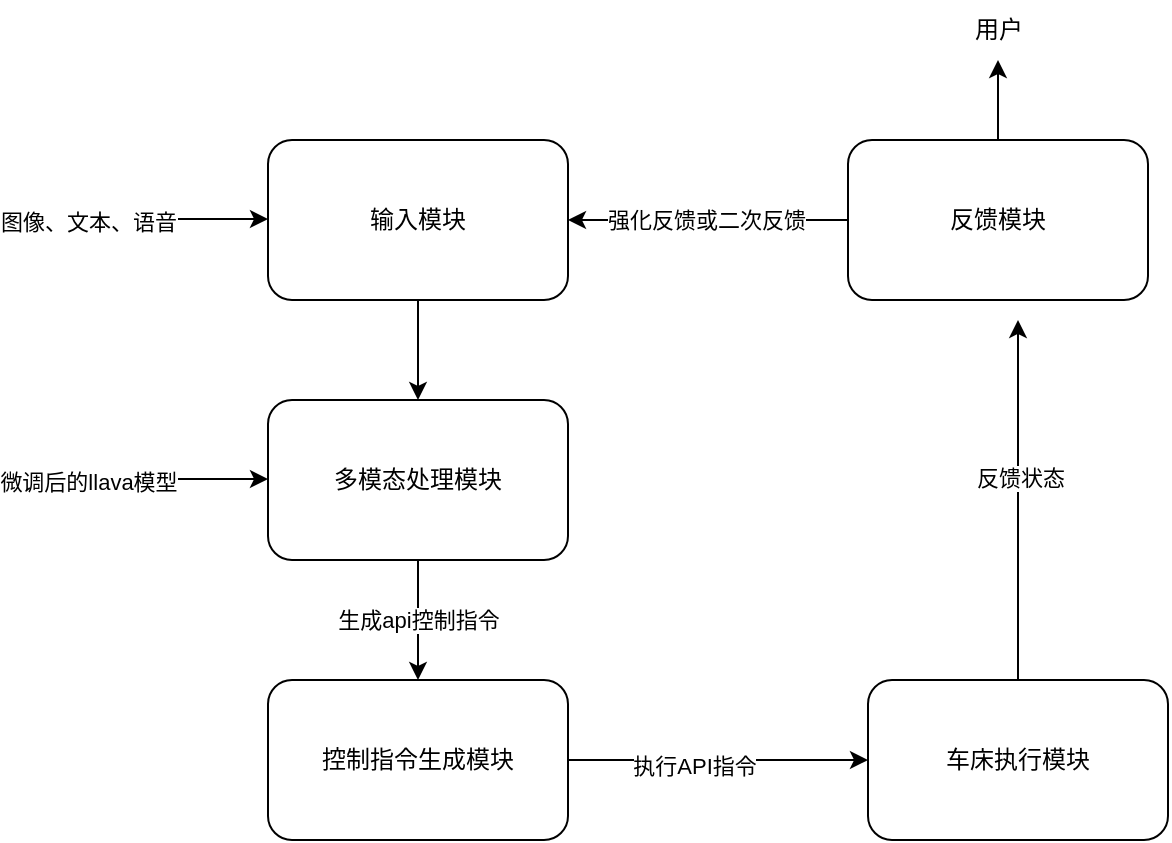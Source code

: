 <mxfile version="24.7.17">
  <diagram name="第 1 页" id="kxw3Q4vrvqqLlg5HcAQ6">
    <mxGraphModel dx="984" dy="659" grid="1" gridSize="10" guides="1" tooltips="1" connect="1" arrows="1" fold="1" page="1" pageScale="1" pageWidth="827" pageHeight="1169" math="0" shadow="0">
      <root>
        <mxCell id="0" />
        <mxCell id="1" parent="0" />
        <mxCell id="zSnTwhz2m5YpEGrpufgq-8" value="" style="edgeStyle=orthogonalEdgeStyle;rounded=0;orthogonalLoop=1;jettySize=auto;html=1;" edge="1" parent="1" source="zSnTwhz2m5YpEGrpufgq-1" target="zSnTwhz2m5YpEGrpufgq-5">
          <mxGeometry relative="1" as="geometry" />
        </mxCell>
        <mxCell id="zSnTwhz2m5YpEGrpufgq-1" value="输入模块" style="rounded=1;whiteSpace=wrap;html=1;" vertex="1" parent="1">
          <mxGeometry x="170" y="120" width="150" height="80" as="geometry" />
        </mxCell>
        <mxCell id="zSnTwhz2m5YpEGrpufgq-13" value="" style="edgeStyle=orthogonalEdgeStyle;rounded=0;orthogonalLoop=1;jettySize=auto;html=1;entryX=0;entryY=0.5;entryDx=0;entryDy=0;" edge="1" parent="1" source="zSnTwhz2m5YpEGrpufgq-2" target="zSnTwhz2m5YpEGrpufgq-3">
          <mxGeometry relative="1" as="geometry">
            <mxPoint x="435" y="430" as="targetPoint" />
          </mxGeometry>
        </mxCell>
        <mxCell id="zSnTwhz2m5YpEGrpufgq-14" value="执行API指令" style="edgeLabel;html=1;align=center;verticalAlign=middle;resizable=0;points=[];" vertex="1" connectable="0" parent="zSnTwhz2m5YpEGrpufgq-13">
          <mxGeometry x="-0.16" y="-3" relative="1" as="geometry">
            <mxPoint as="offset" />
          </mxGeometry>
        </mxCell>
        <mxCell id="zSnTwhz2m5YpEGrpufgq-2" value="控制指令生成模块" style="rounded=1;whiteSpace=wrap;html=1;" vertex="1" parent="1">
          <mxGeometry x="170" y="390" width="150" height="80" as="geometry" />
        </mxCell>
        <mxCell id="zSnTwhz2m5YpEGrpufgq-16" value="" style="edgeStyle=orthogonalEdgeStyle;rounded=0;orthogonalLoop=1;jettySize=auto;html=1;" edge="1" parent="1" source="zSnTwhz2m5YpEGrpufgq-3">
          <mxGeometry relative="1" as="geometry">
            <mxPoint x="545" y="210" as="targetPoint" />
          </mxGeometry>
        </mxCell>
        <mxCell id="zSnTwhz2m5YpEGrpufgq-17" value="反馈状态" style="edgeLabel;html=1;align=center;verticalAlign=middle;resizable=0;points=[];" vertex="1" connectable="0" parent="zSnTwhz2m5YpEGrpufgq-16">
          <mxGeometry x="0.13" relative="1" as="geometry">
            <mxPoint as="offset" />
          </mxGeometry>
        </mxCell>
        <mxCell id="zSnTwhz2m5YpEGrpufgq-3" value="车床执行模块" style="rounded=1;whiteSpace=wrap;html=1;" vertex="1" parent="1">
          <mxGeometry x="470" y="390" width="150" height="80" as="geometry" />
        </mxCell>
        <mxCell id="zSnTwhz2m5YpEGrpufgq-18" style="edgeStyle=orthogonalEdgeStyle;rounded=0;orthogonalLoop=1;jettySize=auto;html=1;exitX=0;exitY=0.5;exitDx=0;exitDy=0;entryX=1;entryY=0.5;entryDx=0;entryDy=0;" edge="1" parent="1" source="zSnTwhz2m5YpEGrpufgq-4" target="zSnTwhz2m5YpEGrpufgq-1">
          <mxGeometry relative="1" as="geometry" />
        </mxCell>
        <mxCell id="zSnTwhz2m5YpEGrpufgq-19" value="强化反馈或二次反馈" style="edgeLabel;html=1;align=center;verticalAlign=middle;resizable=0;points=[];" vertex="1" connectable="0" parent="zSnTwhz2m5YpEGrpufgq-18">
          <mxGeometry x="0.014" relative="1" as="geometry">
            <mxPoint as="offset" />
          </mxGeometry>
        </mxCell>
        <mxCell id="zSnTwhz2m5YpEGrpufgq-20" style="edgeStyle=orthogonalEdgeStyle;rounded=0;orthogonalLoop=1;jettySize=auto;html=1;" edge="1" parent="1" source="zSnTwhz2m5YpEGrpufgq-4">
          <mxGeometry relative="1" as="geometry">
            <mxPoint x="535" y="80" as="targetPoint" />
          </mxGeometry>
        </mxCell>
        <mxCell id="zSnTwhz2m5YpEGrpufgq-4" value="反馈模块" style="rounded=1;whiteSpace=wrap;html=1;" vertex="1" parent="1">
          <mxGeometry x="460" y="120" width="150" height="80" as="geometry" />
        </mxCell>
        <mxCell id="zSnTwhz2m5YpEGrpufgq-11" value="生成api控制指令" style="edgeStyle=orthogonalEdgeStyle;rounded=0;orthogonalLoop=1;jettySize=auto;html=1;" edge="1" parent="1" source="zSnTwhz2m5YpEGrpufgq-5" target="zSnTwhz2m5YpEGrpufgq-2">
          <mxGeometry relative="1" as="geometry" />
        </mxCell>
        <mxCell id="zSnTwhz2m5YpEGrpufgq-5" value="多模态处理模块" style="rounded=1;whiteSpace=wrap;html=1;" vertex="1" parent="1">
          <mxGeometry x="170" y="250" width="150" height="80" as="geometry" />
        </mxCell>
        <mxCell id="zSnTwhz2m5YpEGrpufgq-6" value="" style="endArrow=classic;html=1;rounded=0;" edge="1" parent="1">
          <mxGeometry width="50" height="50" relative="1" as="geometry">
            <mxPoint x="100" y="159.5" as="sourcePoint" />
            <mxPoint x="170" y="159.5" as="targetPoint" />
          </mxGeometry>
        </mxCell>
        <mxCell id="zSnTwhz2m5YpEGrpufgq-7" value="图像、文本、语音" style="edgeLabel;html=1;align=center;verticalAlign=middle;resizable=0;points=[];" vertex="1" connectable="0" parent="zSnTwhz2m5YpEGrpufgq-6">
          <mxGeometry x="-0.143" y="2" relative="1" as="geometry">
            <mxPoint x="-50" y="3" as="offset" />
          </mxGeometry>
        </mxCell>
        <mxCell id="zSnTwhz2m5YpEGrpufgq-9" value="" style="endArrow=classic;html=1;rounded=0;" edge="1" parent="1">
          <mxGeometry width="50" height="50" relative="1" as="geometry">
            <mxPoint x="100" y="289.5" as="sourcePoint" />
            <mxPoint x="170" y="289.5" as="targetPoint" />
          </mxGeometry>
        </mxCell>
        <mxCell id="zSnTwhz2m5YpEGrpufgq-10" value="微调后的llava模型" style="edgeLabel;html=1;align=center;verticalAlign=middle;resizable=0;points=[];" vertex="1" connectable="0" parent="zSnTwhz2m5YpEGrpufgq-9">
          <mxGeometry x="-0.143" y="2" relative="1" as="geometry">
            <mxPoint x="-50" y="3" as="offset" />
          </mxGeometry>
        </mxCell>
        <mxCell id="zSnTwhz2m5YpEGrpufgq-21" value="用户" style="text;html=1;align=center;verticalAlign=middle;resizable=0;points=[];autosize=1;strokeColor=none;fillColor=none;" vertex="1" parent="1">
          <mxGeometry x="510" y="50" width="50" height="30" as="geometry" />
        </mxCell>
      </root>
    </mxGraphModel>
  </diagram>
</mxfile>
